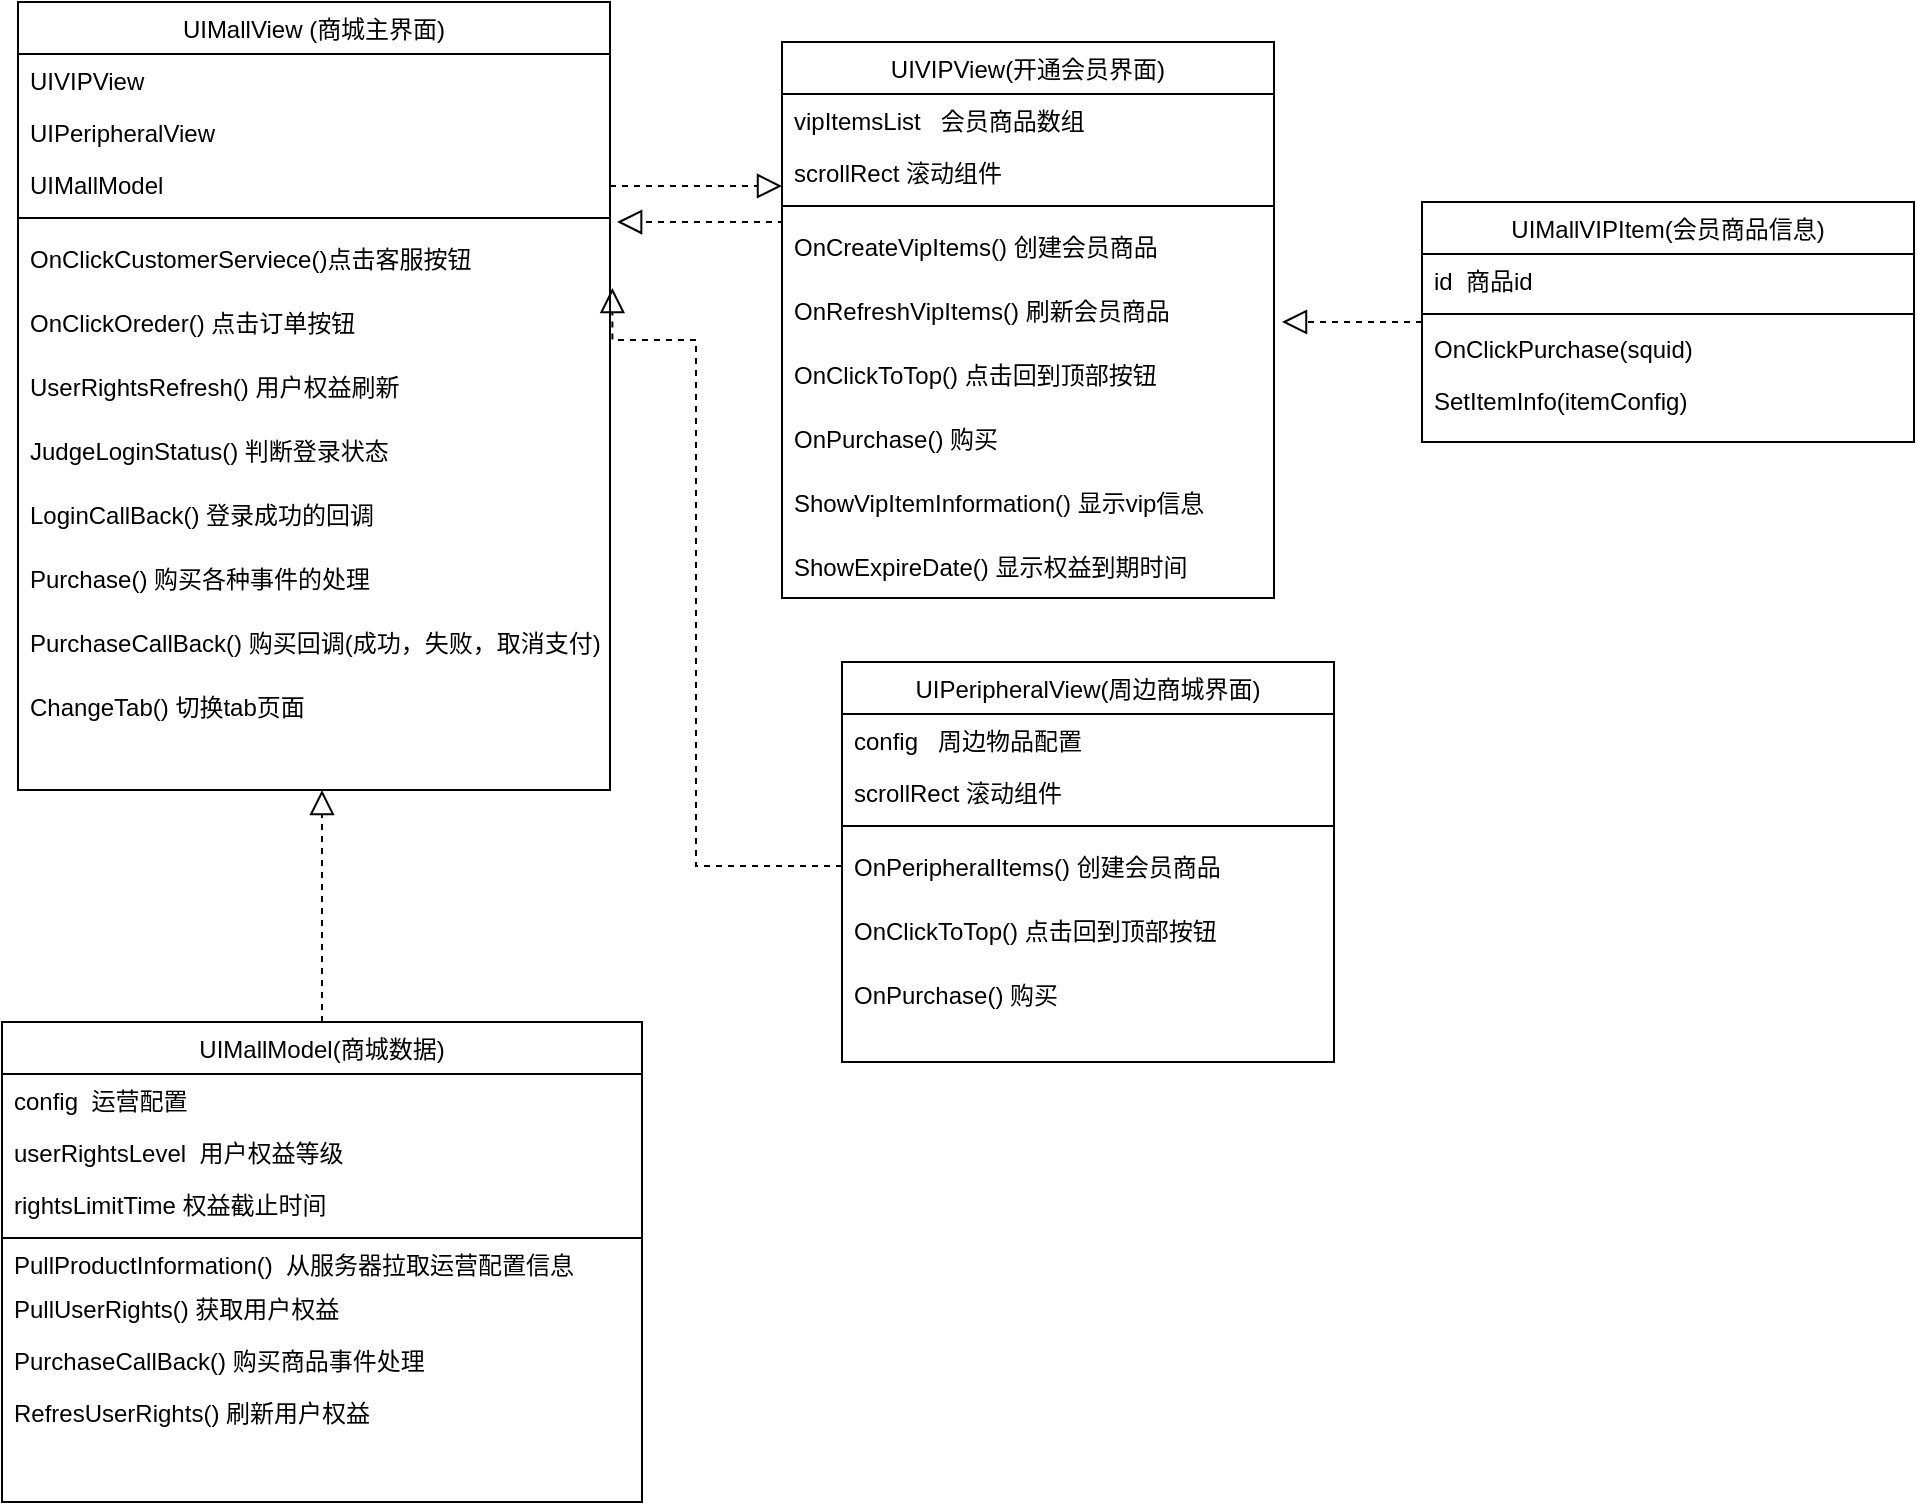 <mxfile version="14.9.8" type="github"><diagram id="C5RBs43oDa-KdzZeNtuy" name="Page-1"><mxGraphModel dx="946" dy="575" grid="1" gridSize="10" guides="1" tooltips="1" connect="1" arrows="1" fold="1" page="1" pageScale="1" pageWidth="827" pageHeight="1169" math="0" shadow="0"><root><mxCell id="WIyWlLk6GJQsqaUBKTNV-0"/><mxCell id="WIyWlLk6GJQsqaUBKTNV-1" parent="WIyWlLk6GJQsqaUBKTNV-0"/><mxCell id="zkfFHV4jXpPFQw0GAbJ--0" value="UIMallView (商城主界面)" style="swimlane;fontStyle=0;align=center;verticalAlign=top;childLayout=stackLayout;horizontal=1;startSize=26;horizontalStack=0;resizeParent=1;resizeLast=0;collapsible=1;marginBottom=0;rounded=0;shadow=0;strokeWidth=1;" parent="WIyWlLk6GJQsqaUBKTNV-1" vertex="1"><mxGeometry x="118" y="90" width="296" height="394" as="geometry"><mxRectangle x="230" y="140" width="160" height="26" as="alternateBounds"/></mxGeometry></mxCell><mxCell id="zkfFHV4jXpPFQw0GAbJ--1" value="UIVIPView" style="text;align=left;verticalAlign=top;spacingLeft=4;spacingRight=4;overflow=hidden;rotatable=0;points=[[0,0.5],[1,0.5]];portConstraint=eastwest;" parent="zkfFHV4jXpPFQw0GAbJ--0" vertex="1"><mxGeometry y="26" width="296" height="26" as="geometry"/></mxCell><mxCell id="zkfFHV4jXpPFQw0GAbJ--2" value="UIPeripheralView" style="text;align=left;verticalAlign=top;spacingLeft=4;spacingRight=4;overflow=hidden;rotatable=0;points=[[0,0.5],[1,0.5]];portConstraint=eastwest;rounded=0;shadow=0;html=0;" parent="zkfFHV4jXpPFQw0GAbJ--0" vertex="1"><mxGeometry y="52" width="296" height="26" as="geometry"/></mxCell><mxCell id="mM4aoUx0mhn-AIOcD--q-0" value="UIMallModel" style="text;align=left;verticalAlign=top;spacingLeft=4;spacingRight=4;overflow=hidden;rotatable=0;points=[[0,0.5],[1,0.5]];portConstraint=eastwest;rounded=0;shadow=0;html=0;" vertex="1" parent="zkfFHV4jXpPFQw0GAbJ--0"><mxGeometry y="78" width="296" height="26" as="geometry"/></mxCell><mxCell id="zkfFHV4jXpPFQw0GAbJ--4" value="" style="line;html=1;strokeWidth=1;align=left;verticalAlign=middle;spacingTop=-1;spacingLeft=3;spacingRight=3;rotatable=0;labelPosition=right;points=[];portConstraint=eastwest;" parent="zkfFHV4jXpPFQw0GAbJ--0" vertex="1"><mxGeometry y="104" width="296" height="8" as="geometry"/></mxCell><mxCell id="zkfFHV4jXpPFQw0GAbJ--5" value="OnClickCustomerServiece()点击客服按钮" style="text;align=left;verticalAlign=middle;spacingLeft=4;spacingRight=4;overflow=hidden;rotatable=0;points=[[0,0.5],[1,0.5]];portConstraint=eastwest;" parent="zkfFHV4jXpPFQw0GAbJ--0" vertex="1"><mxGeometry y="112" width="296" height="32" as="geometry"/></mxCell><mxCell id="mM4aoUx0mhn-AIOcD--q-24" value="OnClickOreder() 点击订单按钮" style="text;align=left;verticalAlign=middle;spacingLeft=4;spacingRight=4;overflow=hidden;rotatable=0;points=[[0,0.5],[1,0.5]];portConstraint=eastwest;" vertex="1" parent="zkfFHV4jXpPFQw0GAbJ--0"><mxGeometry y="144" width="296" height="32" as="geometry"/></mxCell><mxCell id="mM4aoUx0mhn-AIOcD--q-61" value="UserRightsRefresh() 用户权益刷新" style="text;align=left;verticalAlign=middle;spacingLeft=4;spacingRight=4;overflow=hidden;rotatable=0;points=[[0,0.5],[1,0.5]];portConstraint=eastwest;" vertex="1" parent="zkfFHV4jXpPFQw0GAbJ--0"><mxGeometry y="176" width="296" height="32" as="geometry"/></mxCell><mxCell id="mM4aoUx0mhn-AIOcD--q-62" value="JudgeLoginStatus() 判断登录状态" style="text;align=left;verticalAlign=middle;spacingLeft=4;spacingRight=4;overflow=hidden;rotatable=0;points=[[0,0.5],[1,0.5]];portConstraint=eastwest;" vertex="1" parent="zkfFHV4jXpPFQw0GAbJ--0"><mxGeometry y="208" width="296" height="32" as="geometry"/></mxCell><mxCell id="mM4aoUx0mhn-AIOcD--q-63" value="LoginCallBack() 登录成功的回调" style="text;align=left;verticalAlign=middle;spacingLeft=4;spacingRight=4;overflow=hidden;rotatable=0;points=[[0,0.5],[1,0.5]];portConstraint=eastwest;" vertex="1" parent="zkfFHV4jXpPFQw0GAbJ--0"><mxGeometry y="240" width="296" height="32" as="geometry"/></mxCell><mxCell id="mM4aoUx0mhn-AIOcD--q-64" value="Purchase() 购买各种事件的处理" style="text;align=left;verticalAlign=middle;spacingLeft=4;spacingRight=4;overflow=hidden;rotatable=0;points=[[0,0.5],[1,0.5]];portConstraint=eastwest;" vertex="1" parent="zkfFHV4jXpPFQw0GAbJ--0"><mxGeometry y="272" width="296" height="32" as="geometry"/></mxCell><mxCell id="mM4aoUx0mhn-AIOcD--q-65" value="PurchaseCallBack() 购买回调(成功，失败，取消支付)" style="text;align=left;verticalAlign=middle;spacingLeft=4;spacingRight=4;overflow=hidden;rotatable=0;points=[[0,0.5],[1,0.5]];portConstraint=eastwest;" vertex="1" parent="zkfFHV4jXpPFQw0GAbJ--0"><mxGeometry y="304" width="296" height="32" as="geometry"/></mxCell><mxCell id="mM4aoUx0mhn-AIOcD--q-25" value="ChangeTab() 切换tab页面" style="text;align=left;verticalAlign=middle;spacingLeft=4;spacingRight=4;overflow=hidden;rotatable=0;points=[[0,0.5],[1,0.5]];portConstraint=eastwest;" vertex="1" parent="zkfFHV4jXpPFQw0GAbJ--0"><mxGeometry y="336" width="296" height="32" as="geometry"/></mxCell><mxCell id="zkfFHV4jXpPFQw0GAbJ--6" value="UIMallModel(商城数据)" style="swimlane;fontStyle=0;align=center;verticalAlign=top;childLayout=stackLayout;horizontal=1;startSize=26;horizontalStack=0;resizeParent=1;resizeLast=0;collapsible=1;marginBottom=0;rounded=0;shadow=0;strokeWidth=1;" parent="WIyWlLk6GJQsqaUBKTNV-1" vertex="1"><mxGeometry x="110" y="600" width="320" height="240" as="geometry"><mxRectangle x="130" y="380" width="160" height="26" as="alternateBounds"/></mxGeometry></mxCell><mxCell id="zkfFHV4jXpPFQw0GAbJ--7" value="config  运营配置" style="text;align=left;verticalAlign=top;spacingLeft=4;spacingRight=4;overflow=hidden;rotatable=0;points=[[0,0.5],[1,0.5]];portConstraint=eastwest;" parent="zkfFHV4jXpPFQw0GAbJ--6" vertex="1"><mxGeometry y="26" width="320" height="26" as="geometry"/></mxCell><mxCell id="zkfFHV4jXpPFQw0GAbJ--8" value="userRightsLevel  用户权益等级" style="text;align=left;verticalAlign=top;spacingLeft=4;spacingRight=4;overflow=hidden;rotatable=0;points=[[0,0.5],[1,0.5]];portConstraint=eastwest;rounded=0;shadow=0;html=0;" parent="zkfFHV4jXpPFQw0GAbJ--6" vertex="1"><mxGeometry y="52" width="320" height="26" as="geometry"/></mxCell><mxCell id="mM4aoUx0mhn-AIOcD--q-2" value="rightsLimitTime 权益截止时间" style="text;align=left;verticalAlign=top;spacingLeft=4;spacingRight=4;overflow=hidden;rotatable=0;points=[[0,0.5],[1,0.5]];portConstraint=eastwest;rounded=0;shadow=0;html=0;" vertex="1" parent="zkfFHV4jXpPFQw0GAbJ--6"><mxGeometry y="78" width="320" height="26" as="geometry"/></mxCell><mxCell id="zkfFHV4jXpPFQw0GAbJ--9" value="" style="line;html=1;strokeWidth=1;align=left;verticalAlign=middle;spacingTop=-1;spacingLeft=3;spacingRight=3;rotatable=0;labelPosition=right;points=[];portConstraint=eastwest;" parent="zkfFHV4jXpPFQw0GAbJ--6" vertex="1"><mxGeometry y="104" width="320" height="8" as="geometry"/></mxCell><mxCell id="zkfFHV4jXpPFQw0GAbJ--10" value="PullProductInformation()  从服务器拉取运营配置信息" style="text;align=left;verticalAlign=middle;spacingLeft=4;spacingRight=4;overflow=hidden;rotatable=0;points=[[0,0.5],[1,0.5]];portConstraint=eastwest;fontStyle=0" parent="zkfFHV4jXpPFQw0GAbJ--6" vertex="1"><mxGeometry y="112" width="320" height="18" as="geometry"/></mxCell><mxCell id="zkfFHV4jXpPFQw0GAbJ--11" value="PullUserRights() 获取用户权益" style="text;align=left;verticalAlign=top;spacingLeft=4;spacingRight=4;overflow=hidden;rotatable=0;points=[[0,0.5],[1,0.5]];portConstraint=eastwest;" parent="zkfFHV4jXpPFQw0GAbJ--6" vertex="1"><mxGeometry y="130" width="320" height="26" as="geometry"/></mxCell><mxCell id="mM4aoUx0mhn-AIOcD--q-3" value="PurchaseCallBack() 购买商品事件处理" style="text;align=left;verticalAlign=top;spacingLeft=4;spacingRight=4;overflow=hidden;rotatable=0;points=[[0,0.5],[1,0.5]];portConstraint=eastwest;" vertex="1" parent="zkfFHV4jXpPFQw0GAbJ--6"><mxGeometry y="156" width="320" height="26" as="geometry"/></mxCell><mxCell id="mM4aoUx0mhn-AIOcD--q-9" value="RefresUserRights() 刷新用户权益" style="text;align=left;verticalAlign=top;spacingLeft=4;spacingRight=4;overflow=hidden;rotatable=0;points=[[0,0.5],[1,0.5]];portConstraint=eastwest;" vertex="1" parent="zkfFHV4jXpPFQw0GAbJ--6"><mxGeometry y="182" width="320" height="26" as="geometry"/></mxCell><mxCell id="zkfFHV4jXpPFQw0GAbJ--12" value="" style="endArrow=block;endSize=10;endFill=0;shadow=0;strokeWidth=1;rounded=0;edgeStyle=elbowEdgeStyle;elbow=vertical;dashed=1;" parent="WIyWlLk6GJQsqaUBKTNV-1" source="zkfFHV4jXpPFQw0GAbJ--6" target="zkfFHV4jXpPFQw0GAbJ--0" edge="1"><mxGeometry width="160" relative="1" as="geometry"><mxPoint x="144" y="203" as="sourcePoint"/><mxPoint x="144" y="203" as="targetPoint"/><Array as="points"><mxPoint x="224" y="350"/></Array></mxGeometry></mxCell><mxCell id="mM4aoUx0mhn-AIOcD--q-48" style="edgeStyle=orthogonalEdgeStyle;rounded=0;orthogonalLoop=1;jettySize=auto;html=1;dashed=1;endArrow=block;endFill=0;endSize=10;verticalAlign=middle;" edge="1" parent="WIyWlLk6GJQsqaUBKTNV-1" source="mM4aoUx0mhn-AIOcD--q-13"><mxGeometry relative="1" as="geometry"><mxPoint x="750" y="250" as="targetPoint"/></mxGeometry></mxCell><mxCell id="mM4aoUx0mhn-AIOcD--q-13" value="UIMallVIPItem(会员商品信息)" style="swimlane;fontStyle=0;align=center;verticalAlign=top;childLayout=stackLayout;horizontal=1;startSize=26;horizontalStack=0;resizeParent=1;resizeLast=0;collapsible=1;marginBottom=0;rounded=0;shadow=0;strokeWidth=1;" vertex="1" parent="WIyWlLk6GJQsqaUBKTNV-1"><mxGeometry x="820" y="190" width="246" height="120" as="geometry"><mxRectangle x="230" y="140" width="160" height="26" as="alternateBounds"/></mxGeometry></mxCell><mxCell id="mM4aoUx0mhn-AIOcD--q-14" value="id  商品id" style="text;align=left;verticalAlign=top;spacingLeft=4;spacingRight=4;overflow=hidden;rotatable=0;points=[[0,0.5],[1,0.5]];portConstraint=eastwest;" vertex="1" parent="mM4aoUx0mhn-AIOcD--q-13"><mxGeometry y="26" width="246" height="26" as="geometry"/></mxCell><mxCell id="mM4aoUx0mhn-AIOcD--q-18" value="" style="line;html=1;strokeWidth=1;align=left;verticalAlign=middle;spacingTop=-1;spacingLeft=3;spacingRight=3;rotatable=0;labelPosition=right;points=[];portConstraint=eastwest;" vertex="1" parent="mM4aoUx0mhn-AIOcD--q-13"><mxGeometry y="52" width="246" height="8" as="geometry"/></mxCell><mxCell id="mM4aoUx0mhn-AIOcD--q-22" value="OnClickPurchase(squid)" style="text;align=left;verticalAlign=top;spacingLeft=4;spacingRight=4;overflow=hidden;rotatable=0;points=[[0,0.5],[1,0.5]];portConstraint=eastwest;rounded=0;shadow=0;html=0;" vertex="1" parent="mM4aoUx0mhn-AIOcD--q-13"><mxGeometry y="60" width="246" height="26" as="geometry"/></mxCell><mxCell id="mM4aoUx0mhn-AIOcD--q-23" value="SetItemInfo(itemConfig)" style="text;align=left;verticalAlign=top;spacingLeft=4;spacingRight=4;overflow=hidden;rotatable=0;points=[[0,0.5],[1,0.5]];portConstraint=eastwest;rounded=0;shadow=0;html=0;" vertex="1" parent="mM4aoUx0mhn-AIOcD--q-13"><mxGeometry y="86" width="246" height="26" as="geometry"/></mxCell><mxCell id="mM4aoUx0mhn-AIOcD--q-28" value="UIVIPView(开通会员界面)" style="swimlane;fontStyle=0;align=center;verticalAlign=top;childLayout=stackLayout;horizontal=1;startSize=26;horizontalStack=0;resizeParent=1;resizeLast=0;collapsible=1;marginBottom=0;rounded=0;shadow=0;strokeWidth=1;" vertex="1" parent="WIyWlLk6GJQsqaUBKTNV-1"><mxGeometry x="500" y="110" width="246" height="278" as="geometry"><mxRectangle x="230" y="140" width="160" height="26" as="alternateBounds"/></mxGeometry></mxCell><mxCell id="mM4aoUx0mhn-AIOcD--q-29" value="vipItemsList   会员商品数组" style="text;align=left;verticalAlign=top;spacingLeft=4;spacingRight=4;overflow=hidden;rotatable=0;points=[[0,0.5],[1,0.5]];portConstraint=eastwest;" vertex="1" parent="mM4aoUx0mhn-AIOcD--q-28"><mxGeometry y="26" width="246" height="26" as="geometry"/></mxCell><mxCell id="mM4aoUx0mhn-AIOcD--q-30" value="scrollRect 滚动组件" style="text;align=left;verticalAlign=top;spacingLeft=4;spacingRight=4;overflow=hidden;rotatable=0;points=[[0,0.5],[1,0.5]];portConstraint=eastwest;rounded=0;shadow=0;html=0;" vertex="1" parent="mM4aoUx0mhn-AIOcD--q-28"><mxGeometry y="52" width="246" height="26" as="geometry"/></mxCell><mxCell id="mM4aoUx0mhn-AIOcD--q-33" value="" style="line;html=1;strokeWidth=1;align=left;verticalAlign=middle;spacingTop=-1;spacingLeft=3;spacingRight=3;rotatable=0;labelPosition=right;points=[];portConstraint=eastwest;" vertex="1" parent="mM4aoUx0mhn-AIOcD--q-28"><mxGeometry y="78" width="246" height="8" as="geometry"/></mxCell><mxCell id="mM4aoUx0mhn-AIOcD--q-34" value="OnCreateVipItems() 创建会员商品" style="text;align=left;verticalAlign=middle;spacingLeft=4;spacingRight=4;overflow=hidden;rotatable=0;points=[[0,0.5],[1,0.5]];portConstraint=eastwest;" vertex="1" parent="mM4aoUx0mhn-AIOcD--q-28"><mxGeometry y="86" width="246" height="32" as="geometry"/></mxCell><mxCell id="mM4aoUx0mhn-AIOcD--q-35" value="OnRefreshVipItems() 刷新会员商品" style="text;align=left;verticalAlign=middle;spacingLeft=4;spacingRight=4;overflow=hidden;rotatable=0;points=[[0,0.5],[1,0.5]];portConstraint=eastwest;" vertex="1" parent="mM4aoUx0mhn-AIOcD--q-28"><mxGeometry y="118" width="246" height="32" as="geometry"/></mxCell><mxCell id="mM4aoUx0mhn-AIOcD--q-36" value="OnClickToTop() 点击回到顶部按钮" style="text;align=left;verticalAlign=middle;spacingLeft=4;spacingRight=4;overflow=hidden;rotatable=0;points=[[0,0.5],[1,0.5]];portConstraint=eastwest;" vertex="1" parent="mM4aoUx0mhn-AIOcD--q-28"><mxGeometry y="150" width="246" height="32" as="geometry"/></mxCell><mxCell id="mM4aoUx0mhn-AIOcD--q-42" value="OnPurchase() 购买" style="text;align=left;verticalAlign=middle;spacingLeft=4;spacingRight=4;overflow=hidden;rotatable=0;points=[[0,0.5],[1,0.5]];portConstraint=eastwest;" vertex="1" parent="mM4aoUx0mhn-AIOcD--q-28"><mxGeometry y="182" width="246" height="32" as="geometry"/></mxCell><mxCell id="mM4aoUx0mhn-AIOcD--q-43" value="ShowVipItemInformation() 显示vip信息" style="text;align=left;verticalAlign=middle;spacingLeft=4;spacingRight=4;overflow=hidden;rotatable=0;points=[[0,0.5],[1,0.5]];portConstraint=eastwest;" vertex="1" parent="mM4aoUx0mhn-AIOcD--q-28"><mxGeometry y="214" width="246" height="32" as="geometry"/></mxCell><mxCell id="mM4aoUx0mhn-AIOcD--q-68" value="ShowExpireDate() 显示权益到期时间" style="text;align=left;verticalAlign=middle;spacingLeft=4;spacingRight=4;overflow=hidden;rotatable=0;points=[[0,0.5],[1,0.5]];portConstraint=eastwest;" vertex="1" parent="mM4aoUx0mhn-AIOcD--q-28"><mxGeometry y="246" width="246" height="32" as="geometry"/></mxCell><mxCell id="mM4aoUx0mhn-AIOcD--q-38" value="" style="edgeStyle=orthogonalEdgeStyle;rounded=0;orthogonalLoop=1;jettySize=auto;html=1;endArrow=block;endFill=0;endSize=10;verticalAlign=middle;entryX=1.012;entryY=0.231;entryDx=0;entryDy=0;entryPerimeter=0;dashed=1;" edge="1" parent="WIyWlLk6GJQsqaUBKTNV-1"><mxGeometry relative="1" as="geometry"><mxPoint x="500" y="201" as="sourcePoint"/><mxPoint x="417.552" y="200.006" as="targetPoint"/><Array as="points"><mxPoint x="500" y="200"/></Array></mxGeometry></mxCell><mxCell id="mM4aoUx0mhn-AIOcD--q-39" value="" style="edgeStyle=orthogonalEdgeStyle;rounded=0;orthogonalLoop=1;jettySize=auto;html=1;endArrow=block;endFill=0;endSize=10;verticalAlign=middle;entryX=0;entryY=0.769;entryDx=0;entryDy=0;entryPerimeter=0;dashed=1;" edge="1" parent="WIyWlLk6GJQsqaUBKTNV-1" source="mM4aoUx0mhn-AIOcD--q-0" target="mM4aoUx0mhn-AIOcD--q-30"><mxGeometry relative="1" as="geometry"><Array as="points"><mxPoint x="440" y="182"/><mxPoint x="440" y="182"/></Array></mxGeometry></mxCell><mxCell id="mM4aoUx0mhn-AIOcD--q-49" value="UIPeripheralView(周边商城界面)" style="swimlane;fontStyle=0;align=center;verticalAlign=top;childLayout=stackLayout;horizontal=1;startSize=26;horizontalStack=0;resizeParent=1;resizeLast=0;collapsible=1;marginBottom=0;rounded=0;shadow=0;strokeWidth=1;" vertex="1" parent="WIyWlLk6GJQsqaUBKTNV-1"><mxGeometry x="530" y="420" width="246" height="200" as="geometry"><mxRectangle x="230" y="140" width="160" height="26" as="alternateBounds"/></mxGeometry></mxCell><mxCell id="mM4aoUx0mhn-AIOcD--q-50" value="config   周边物品配置" style="text;align=left;verticalAlign=top;spacingLeft=4;spacingRight=4;overflow=hidden;rotatable=0;points=[[0,0.5],[1,0.5]];portConstraint=eastwest;" vertex="1" parent="mM4aoUx0mhn-AIOcD--q-49"><mxGeometry y="26" width="246" height="26" as="geometry"/></mxCell><mxCell id="mM4aoUx0mhn-AIOcD--q-51" value="scrollRect 滚动组件" style="text;align=left;verticalAlign=top;spacingLeft=4;spacingRight=4;overflow=hidden;rotatable=0;points=[[0,0.5],[1,0.5]];portConstraint=eastwest;rounded=0;shadow=0;html=0;" vertex="1" parent="mM4aoUx0mhn-AIOcD--q-49"><mxGeometry y="52" width="246" height="26" as="geometry"/></mxCell><mxCell id="mM4aoUx0mhn-AIOcD--q-52" value="" style="line;html=1;strokeWidth=1;align=left;verticalAlign=middle;spacingTop=-1;spacingLeft=3;spacingRight=3;rotatable=0;labelPosition=right;points=[];portConstraint=eastwest;" vertex="1" parent="mM4aoUx0mhn-AIOcD--q-49"><mxGeometry y="78" width="246" height="8" as="geometry"/></mxCell><mxCell id="mM4aoUx0mhn-AIOcD--q-53" value="OnPeripheralItems() 创建会员商品" style="text;align=left;verticalAlign=middle;spacingLeft=4;spacingRight=4;overflow=hidden;rotatable=0;points=[[0,0.5],[1,0.5]];portConstraint=eastwest;" vertex="1" parent="mM4aoUx0mhn-AIOcD--q-49"><mxGeometry y="86" width="246" height="32" as="geometry"/></mxCell><mxCell id="mM4aoUx0mhn-AIOcD--q-55" value="OnClickToTop() 点击回到顶部按钮" style="text;align=left;verticalAlign=middle;spacingLeft=4;spacingRight=4;overflow=hidden;rotatable=0;points=[[0,0.5],[1,0.5]];portConstraint=eastwest;" vertex="1" parent="mM4aoUx0mhn-AIOcD--q-49"><mxGeometry y="118" width="246" height="32" as="geometry"/></mxCell><mxCell id="mM4aoUx0mhn-AIOcD--q-56" value="OnPurchase() 购买" style="text;align=left;verticalAlign=middle;spacingLeft=4;spacingRight=4;overflow=hidden;rotatable=0;points=[[0,0.5],[1,0.5]];portConstraint=eastwest;" vertex="1" parent="mM4aoUx0mhn-AIOcD--q-49"><mxGeometry y="150" width="246" height="32" as="geometry"/></mxCell><mxCell id="mM4aoUx0mhn-AIOcD--q-59" value="" style="edgeStyle=orthogonalEdgeStyle;rounded=0;orthogonalLoop=1;jettySize=auto;html=1;dashed=1;endArrow=block;endFill=0;endSize=10;verticalAlign=middle;entryX=1.004;entryY=-0.031;entryDx=0;entryDy=0;entryPerimeter=0;" edge="1" parent="WIyWlLk6GJQsqaUBKTNV-1" source="mM4aoUx0mhn-AIOcD--q-53" target="mM4aoUx0mhn-AIOcD--q-24"><mxGeometry relative="1" as="geometry"><Array as="points"><mxPoint x="457" y="522"/><mxPoint x="457" y="259"/></Array></mxGeometry></mxCell></root></mxGraphModel></diagram></mxfile>